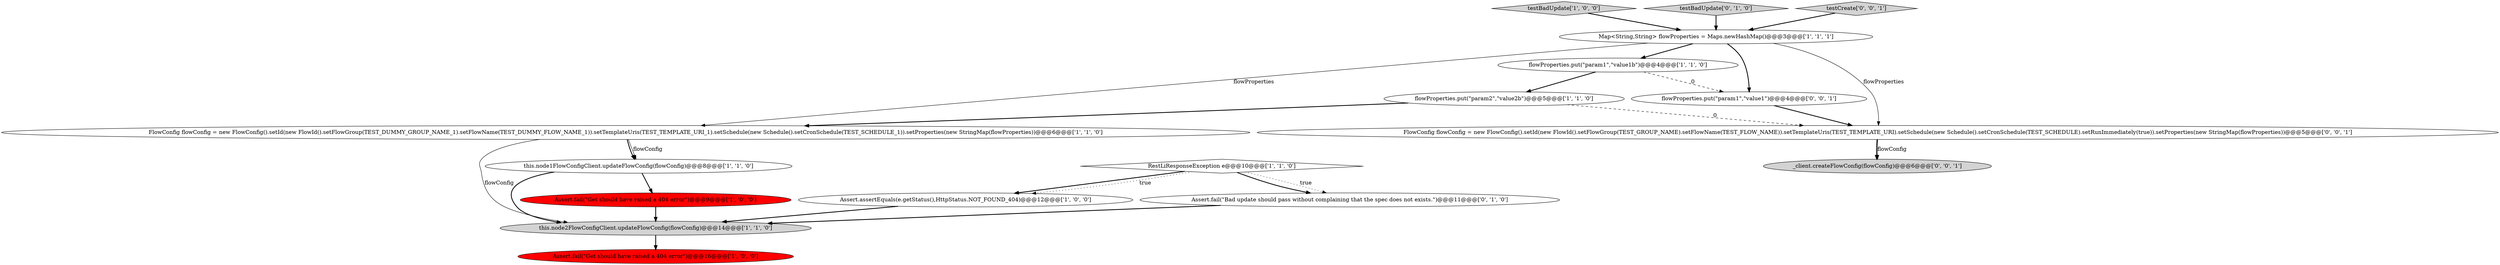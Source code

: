 digraph {
0 [style = filled, label = "Assert.fail(\"Get should have raised a 404 error\")@@@9@@@['1', '0', '0']", fillcolor = red, shape = ellipse image = "AAA1AAABBB1BBB"];
6 [style = filled, label = "Map<String,String> flowProperties = Maps.newHashMap()@@@3@@@['1', '1', '1']", fillcolor = white, shape = ellipse image = "AAA0AAABBB1BBB"];
4 [style = filled, label = "flowProperties.put(\"param1\",\"value1b\")@@@4@@@['1', '1', '0']", fillcolor = white, shape = ellipse image = "AAA0AAABBB1BBB"];
2 [style = filled, label = "testBadUpdate['1', '0', '0']", fillcolor = lightgray, shape = diamond image = "AAA0AAABBB1BBB"];
8 [style = filled, label = "RestLiResponseException e@@@10@@@['1', '1', '0']", fillcolor = white, shape = diamond image = "AAA0AAABBB1BBB"];
7 [style = filled, label = "flowProperties.put(\"param2\",\"value2b\")@@@5@@@['1', '1', '0']", fillcolor = white, shape = ellipse image = "AAA0AAABBB1BBB"];
12 [style = filled, label = "testBadUpdate['0', '1', '0']", fillcolor = lightgray, shape = diamond image = "AAA0AAABBB2BBB"];
9 [style = filled, label = "this.node2FlowConfigClient.updateFlowConfig(flowConfig)@@@14@@@['1', '1', '0']", fillcolor = lightgray, shape = ellipse image = "AAA0AAABBB1BBB"];
13 [style = filled, label = "flowProperties.put(\"param1\",\"value1\")@@@4@@@['0', '0', '1']", fillcolor = white, shape = ellipse image = "AAA0AAABBB3BBB"];
3 [style = filled, label = "FlowConfig flowConfig = new FlowConfig().setId(new FlowId().setFlowGroup(TEST_DUMMY_GROUP_NAME_1).setFlowName(TEST_DUMMY_FLOW_NAME_1)).setTemplateUris(TEST_TEMPLATE_URI_1).setSchedule(new Schedule().setCronSchedule(TEST_SCHEDULE_1)).setProperties(new StringMap(flowProperties))@@@6@@@['1', '1', '0']", fillcolor = white, shape = ellipse image = "AAA0AAABBB1BBB"];
14 [style = filled, label = "_client.createFlowConfig(flowConfig)@@@6@@@['0', '0', '1']", fillcolor = lightgray, shape = ellipse image = "AAA0AAABBB3BBB"];
11 [style = filled, label = "Assert.fail(\"Bad update should pass without complaining that the spec does not exists.\")@@@11@@@['0', '1', '0']", fillcolor = white, shape = ellipse image = "AAA0AAABBB2BBB"];
15 [style = filled, label = "FlowConfig flowConfig = new FlowConfig().setId(new FlowId().setFlowGroup(TEST_GROUP_NAME).setFlowName(TEST_FLOW_NAME)).setTemplateUris(TEST_TEMPLATE_URI).setSchedule(new Schedule().setCronSchedule(TEST_SCHEDULE).setRunImmediately(true)).setProperties(new StringMap(flowProperties))@@@5@@@['0', '0', '1']", fillcolor = white, shape = ellipse image = "AAA0AAABBB3BBB"];
5 [style = filled, label = "Assert.assertEquals(e.getStatus(),HttpStatus.NOT_FOUND_404)@@@12@@@['1', '0', '0']", fillcolor = white, shape = ellipse image = "AAA0AAABBB1BBB"];
16 [style = filled, label = "testCreate['0', '0', '1']", fillcolor = lightgray, shape = diamond image = "AAA0AAABBB3BBB"];
10 [style = filled, label = "Assert.fail(\"Get should have raised a 404 error\")@@@16@@@['1', '0', '0']", fillcolor = red, shape = ellipse image = "AAA1AAABBB1BBB"];
1 [style = filled, label = "this.node1FlowConfigClient.updateFlowConfig(flowConfig)@@@8@@@['1', '1', '0']", fillcolor = white, shape = ellipse image = "AAA0AAABBB1BBB"];
0->9 [style = bold, label=""];
3->1 [style = solid, label="flowConfig"];
3->1 [style = bold, label=""];
5->9 [style = bold, label=""];
15->14 [style = bold, label=""];
2->6 [style = bold, label=""];
16->6 [style = bold, label=""];
3->9 [style = solid, label="flowConfig"];
1->0 [style = bold, label=""];
15->14 [style = solid, label="flowConfig"];
9->10 [style = bold, label=""];
11->9 [style = bold, label=""];
12->6 [style = bold, label=""];
6->15 [style = solid, label="flowProperties"];
7->3 [style = bold, label=""];
4->7 [style = bold, label=""];
1->9 [style = bold, label=""];
6->4 [style = bold, label=""];
8->5 [style = bold, label=""];
8->5 [style = dotted, label="true"];
6->13 [style = bold, label=""];
7->15 [style = dashed, label="0"];
8->11 [style = dotted, label="true"];
13->15 [style = bold, label=""];
6->3 [style = solid, label="flowProperties"];
4->13 [style = dashed, label="0"];
8->11 [style = bold, label=""];
}
